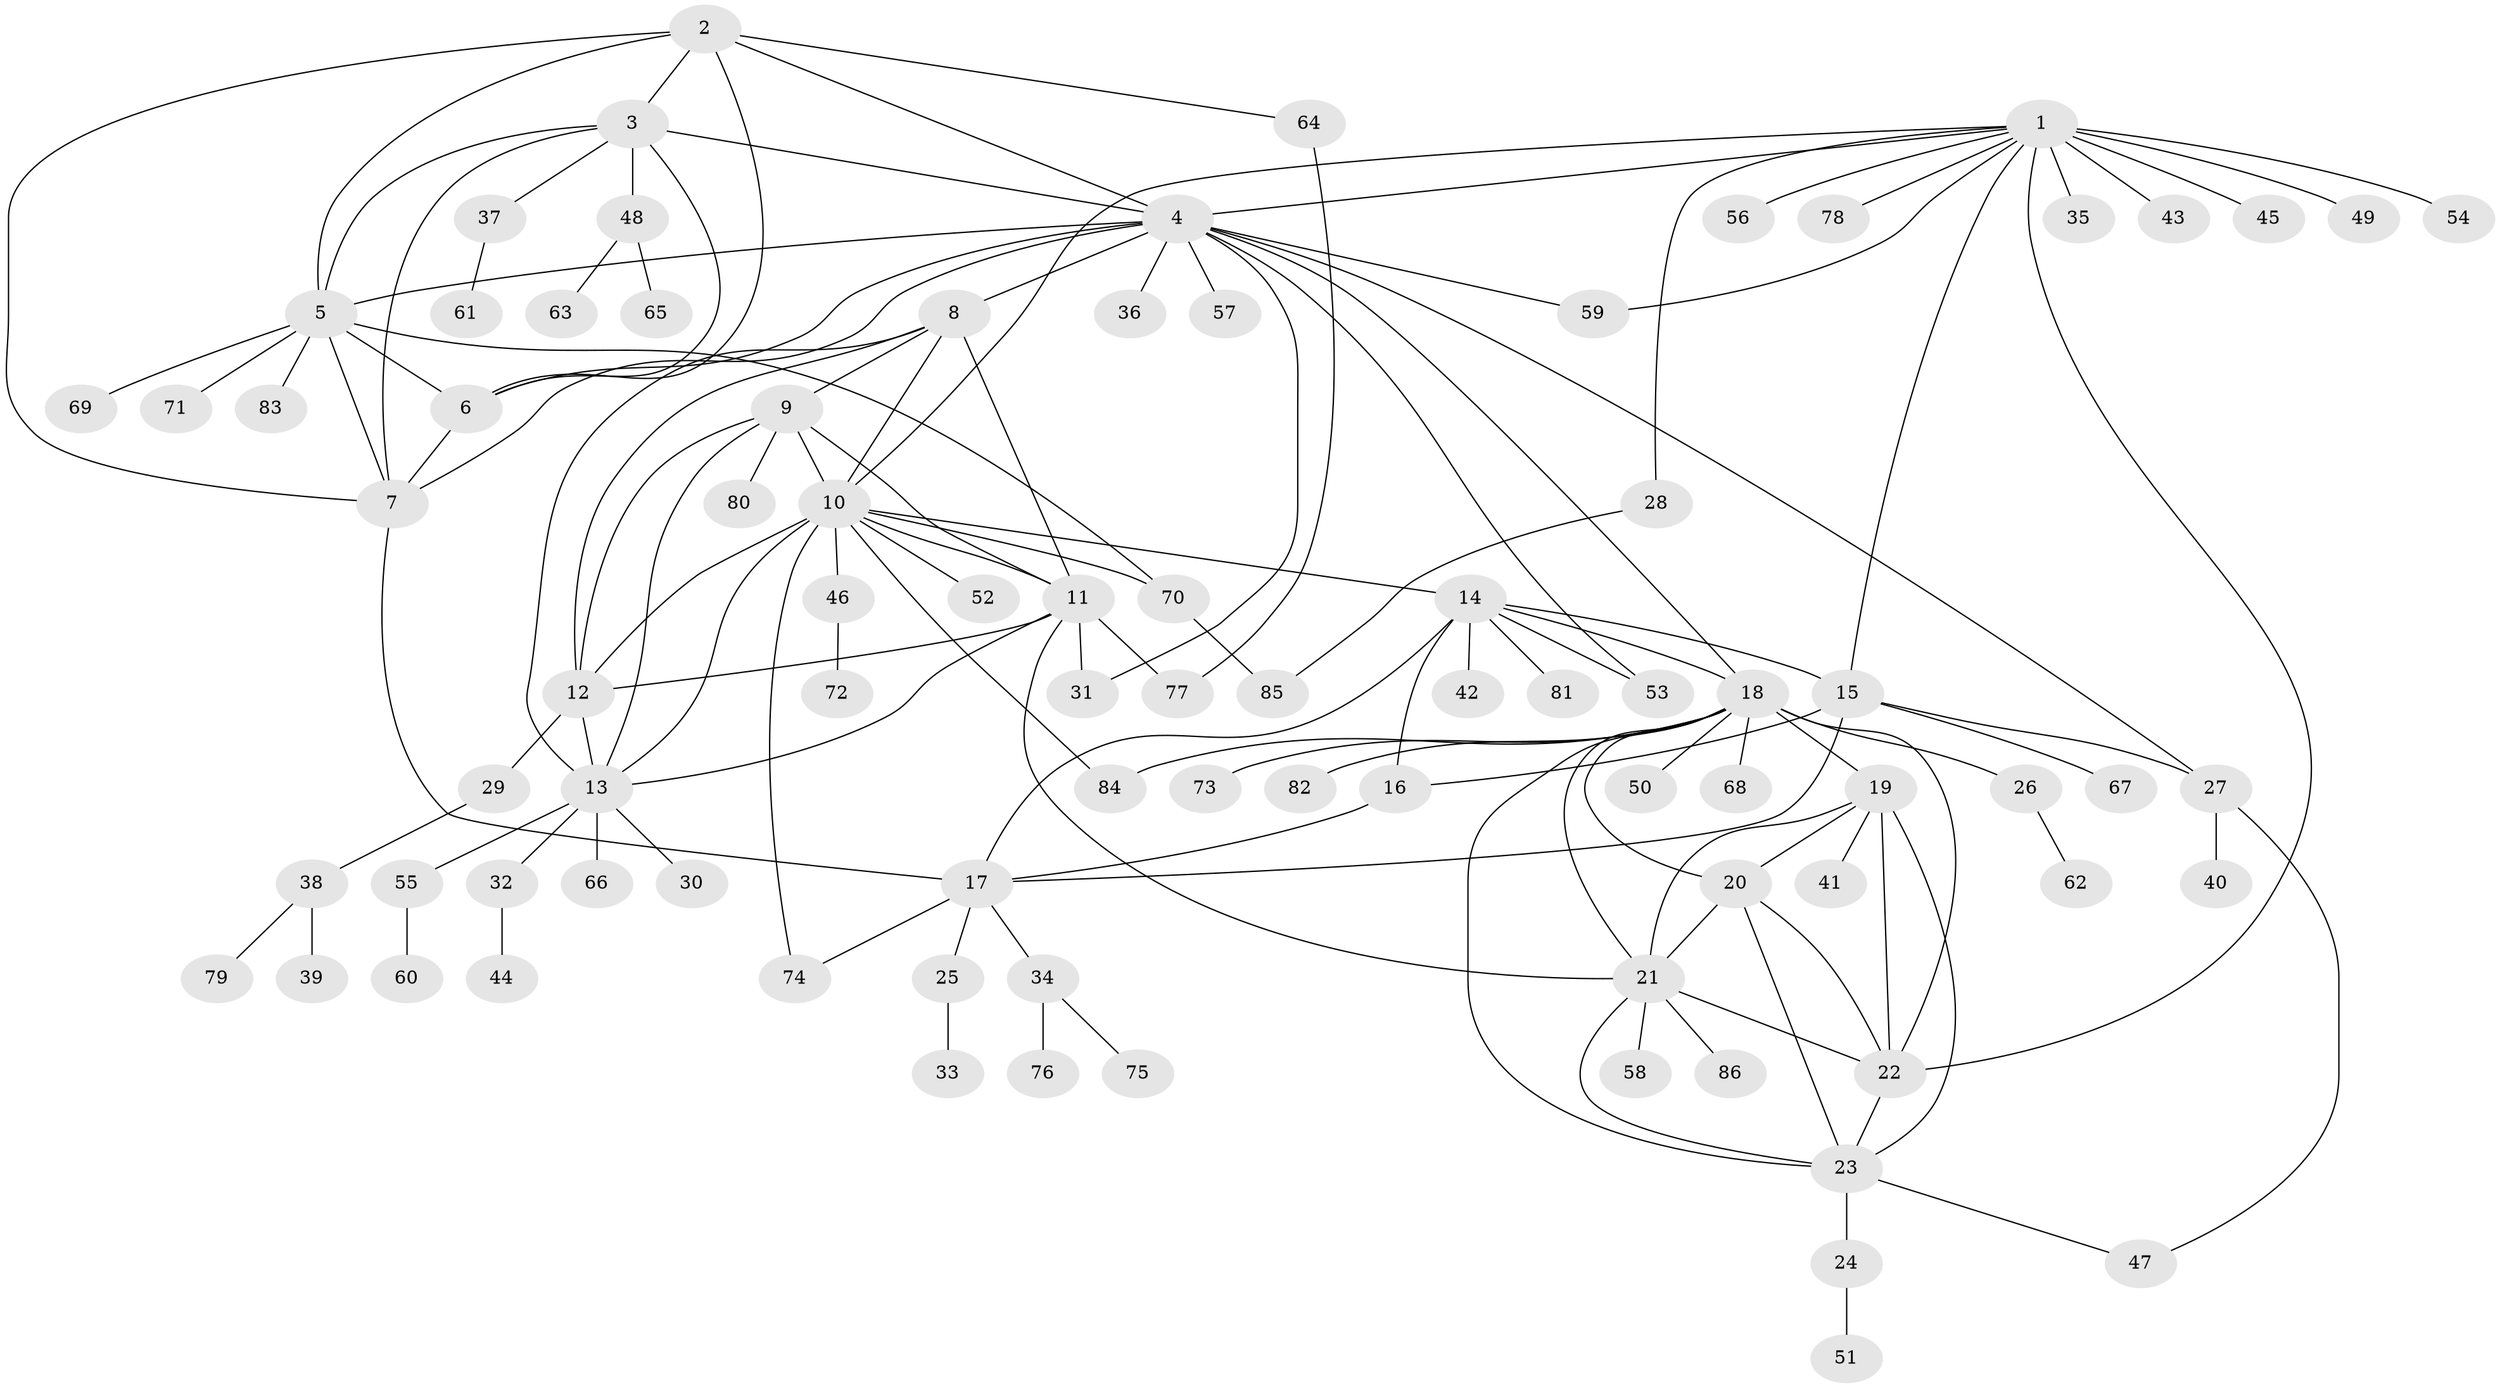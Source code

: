 // original degree distribution, {7: 0.058333333333333334, 10: 0.03333333333333333, 6: 0.06666666666666667, 9: 0.03333333333333333, 15: 0.008333333333333333, 13: 0.008333333333333333, 11: 0.008333333333333333, 8: 0.016666666666666666, 5: 0.016666666666666666, 14: 0.008333333333333333, 2: 0.125, 1: 0.5583333333333333, 3: 0.058333333333333334}
// Generated by graph-tools (version 1.1) at 2025/52/03/04/25 22:52:14]
// undirected, 86 vertices, 134 edges
graph export_dot {
  node [color=gray90,style=filled];
  1;
  2;
  3;
  4;
  5;
  6;
  7;
  8;
  9;
  10;
  11;
  12;
  13;
  14;
  15;
  16;
  17;
  18;
  19;
  20;
  21;
  22;
  23;
  24;
  25;
  26;
  27;
  28;
  29;
  30;
  31;
  32;
  33;
  34;
  35;
  36;
  37;
  38;
  39;
  40;
  41;
  42;
  43;
  44;
  45;
  46;
  47;
  48;
  49;
  50;
  51;
  52;
  53;
  54;
  55;
  56;
  57;
  58;
  59;
  60;
  61;
  62;
  63;
  64;
  65;
  66;
  67;
  68;
  69;
  70;
  71;
  72;
  73;
  74;
  75;
  76;
  77;
  78;
  79;
  80;
  81;
  82;
  83;
  84;
  85;
  86;
  1 -- 4 [weight=1.0];
  1 -- 10 [weight=1.0];
  1 -- 15 [weight=1.0];
  1 -- 22 [weight=1.0];
  1 -- 28 [weight=1.0];
  1 -- 35 [weight=1.0];
  1 -- 43 [weight=1.0];
  1 -- 45 [weight=1.0];
  1 -- 49 [weight=4.0];
  1 -- 54 [weight=1.0];
  1 -- 56 [weight=1.0];
  1 -- 59 [weight=1.0];
  1 -- 78 [weight=1.0];
  2 -- 3 [weight=1.0];
  2 -- 4 [weight=1.0];
  2 -- 5 [weight=1.0];
  2 -- 6 [weight=1.0];
  2 -- 7 [weight=1.0];
  2 -- 64 [weight=1.0];
  3 -- 4 [weight=1.0];
  3 -- 5 [weight=1.0];
  3 -- 6 [weight=1.0];
  3 -- 7 [weight=1.0];
  3 -- 37 [weight=1.0];
  3 -- 48 [weight=1.0];
  4 -- 5 [weight=1.0];
  4 -- 6 [weight=1.0];
  4 -- 7 [weight=1.0];
  4 -- 8 [weight=1.0];
  4 -- 18 [weight=1.0];
  4 -- 27 [weight=1.0];
  4 -- 31 [weight=1.0];
  4 -- 36 [weight=1.0];
  4 -- 53 [weight=1.0];
  4 -- 57 [weight=1.0];
  4 -- 59 [weight=1.0];
  5 -- 6 [weight=1.0];
  5 -- 7 [weight=1.0];
  5 -- 69 [weight=1.0];
  5 -- 70 [weight=1.0];
  5 -- 71 [weight=1.0];
  5 -- 83 [weight=1.0];
  6 -- 7 [weight=1.0];
  7 -- 17 [weight=1.0];
  8 -- 9 [weight=1.0];
  8 -- 10 [weight=1.0];
  8 -- 11 [weight=1.0];
  8 -- 12 [weight=1.0];
  8 -- 13 [weight=1.0];
  9 -- 10 [weight=1.0];
  9 -- 11 [weight=1.0];
  9 -- 12 [weight=1.0];
  9 -- 13 [weight=1.0];
  9 -- 80 [weight=1.0];
  10 -- 11 [weight=1.0];
  10 -- 12 [weight=1.0];
  10 -- 13 [weight=1.0];
  10 -- 14 [weight=1.0];
  10 -- 46 [weight=1.0];
  10 -- 52 [weight=1.0];
  10 -- 70 [weight=1.0];
  10 -- 74 [weight=1.0];
  10 -- 84 [weight=1.0];
  11 -- 12 [weight=1.0];
  11 -- 13 [weight=1.0];
  11 -- 21 [weight=1.0];
  11 -- 31 [weight=1.0];
  11 -- 77 [weight=1.0];
  12 -- 13 [weight=1.0];
  12 -- 29 [weight=1.0];
  13 -- 30 [weight=1.0];
  13 -- 32 [weight=1.0];
  13 -- 55 [weight=1.0];
  13 -- 66 [weight=1.0];
  14 -- 15 [weight=3.0];
  14 -- 16 [weight=1.0];
  14 -- 17 [weight=1.0];
  14 -- 18 [weight=1.0];
  14 -- 42 [weight=1.0];
  14 -- 53 [weight=1.0];
  14 -- 81 [weight=1.0];
  15 -- 16 [weight=3.0];
  15 -- 17 [weight=3.0];
  15 -- 27 [weight=1.0];
  15 -- 67 [weight=2.0];
  16 -- 17 [weight=1.0];
  17 -- 25 [weight=1.0];
  17 -- 34 [weight=1.0];
  17 -- 74 [weight=1.0];
  18 -- 19 [weight=1.0];
  18 -- 20 [weight=1.0];
  18 -- 21 [weight=1.0];
  18 -- 22 [weight=1.0];
  18 -- 23 [weight=1.0];
  18 -- 26 [weight=1.0];
  18 -- 50 [weight=1.0];
  18 -- 68 [weight=1.0];
  18 -- 73 [weight=1.0];
  18 -- 82 [weight=1.0];
  18 -- 84 [weight=1.0];
  19 -- 20 [weight=1.0];
  19 -- 21 [weight=1.0];
  19 -- 22 [weight=1.0];
  19 -- 23 [weight=1.0];
  19 -- 41 [weight=1.0];
  20 -- 21 [weight=1.0];
  20 -- 22 [weight=1.0];
  20 -- 23 [weight=1.0];
  21 -- 22 [weight=1.0];
  21 -- 23 [weight=1.0];
  21 -- 58 [weight=1.0];
  21 -- 86 [weight=1.0];
  22 -- 23 [weight=1.0];
  23 -- 24 [weight=1.0];
  23 -- 47 [weight=1.0];
  24 -- 51 [weight=1.0];
  25 -- 33 [weight=1.0];
  26 -- 62 [weight=1.0];
  27 -- 40 [weight=1.0];
  27 -- 47 [weight=1.0];
  28 -- 85 [weight=1.0];
  29 -- 38 [weight=1.0];
  32 -- 44 [weight=1.0];
  34 -- 75 [weight=1.0];
  34 -- 76 [weight=1.0];
  37 -- 61 [weight=1.0];
  38 -- 39 [weight=1.0];
  38 -- 79 [weight=1.0];
  46 -- 72 [weight=1.0];
  48 -- 63 [weight=1.0];
  48 -- 65 [weight=1.0];
  55 -- 60 [weight=1.0];
  64 -- 77 [weight=1.0];
  70 -- 85 [weight=1.0];
}
